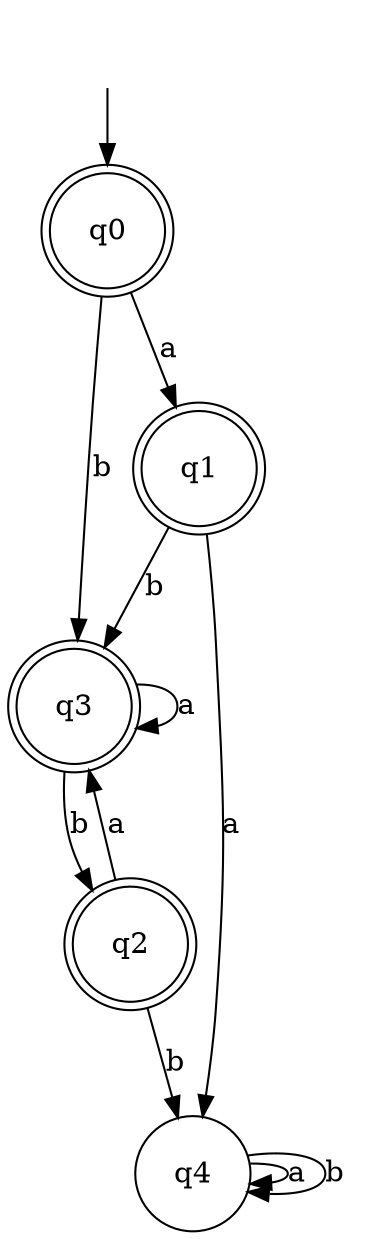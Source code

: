 digraph Automaton {

q4 [shape = circle, label=<<TABLE BORDER="0" CELLBORDER="0" CELLSPACING="0"><TR><TD>q4</TD></TR></TABLE>>];

q3 [shape = doublecircle, label=<<TABLE BORDER="0" CELLBORDER="0" CELLSPACING="0"><TR><TD>q3</TD></TR></TABLE>>];

q1 [shape = doublecircle, label=<<TABLE BORDER="0" CELLBORDER="0" CELLSPACING="0"><TR><TD>q1</TD></TR></TABLE>>];

q0 [shape = doublecircle, label=<<TABLE BORDER="0" CELLBORDER="0" CELLSPACING="0"><TR><TD>q0</TD></TR></TABLE>>];

q2 [shape = doublecircle, label=<<TABLE BORDER="0" CELLBORDER="0" CELLSPACING="0"><TR><TD>q2</TD></TR></TABLE>>];

_nil [style = invis, label=<<TABLE BORDER="0" CELLBORDER="" CELLSPACING="0"><TR><TD>_nil</TD></TR></TABLE>>];

q3->q3 [label="a"];

q4->q4 [label="a"];

q4->q4 [label="b"];

q3->q2 [label="b"];

_nil -> q0 [];

q1->q3 [label="b"];

q2->q4 [label="b"];

q0->q1 [label="a"];

q2->q3 [label="a"];

q0->q3 [label="b"];

q1->q4 [label="a"];

}
